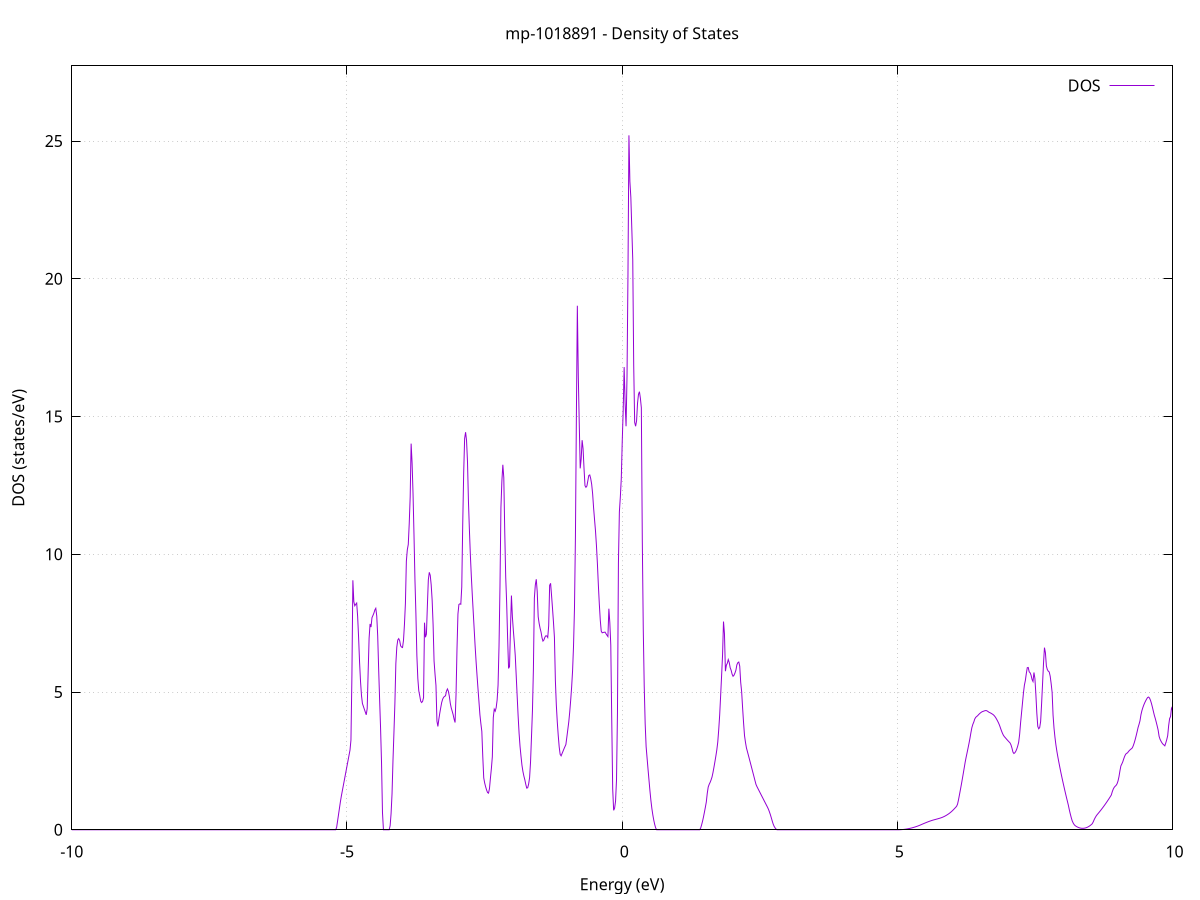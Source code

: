set title 'mp-1018891 - Density of States'
set xlabel 'Energy (eV)'
set ylabel 'DOS (states/eV)'
set grid
set xrange [-10:10]
set yrange [0:27.728]
set xzeroaxis lt -1
set terminal png size 800,600
set output 'mp-1018891_dos_gnuplot.png'
plot '-' using 1:2 with lines title 'DOS'
-16.348400 0.000000
-16.331000 0.000000
-16.313700 0.000000
-16.296300 0.000000
-16.279000 0.000000
-16.261600 0.000000
-16.244300 0.000000
-16.226900 0.000000
-16.209600 0.000000
-16.192200 0.000000
-16.174800 0.000000
-16.157500 0.000000
-16.140100 0.000000
-16.122800 0.000000
-16.105400 0.000000
-16.088100 0.000000
-16.070700 0.000000
-16.053300 0.000000
-16.036000 0.000000
-16.018600 0.000000
-16.001300 0.000000
-15.983900 0.000000
-15.966600 0.000000
-15.949200 0.000000
-15.931800 0.000000
-15.914500 0.000000
-15.897100 0.000000
-15.879800 0.000000
-15.862400 0.000000
-15.845100 0.000000
-15.827700 0.000000
-15.810300 0.000000
-15.793000 0.000000
-15.775600 0.000000
-15.758300 0.000000
-15.740900 0.000000
-15.723600 0.000000
-15.706200 0.000000
-15.688800 0.000000
-15.671500 0.000000
-15.654100 0.000000
-15.636800 0.000000
-15.619400 0.000000
-15.602100 0.000000
-15.584700 0.000000
-15.567300 0.000000
-15.550000 0.000000
-15.532600 0.000000
-15.515300 0.000000
-15.497900 0.000000
-15.480600 0.000000
-15.463200 0.000000
-15.445800 0.000000
-15.428500 0.000000
-15.411100 0.000000
-15.393800 0.000000
-15.376400 0.000000
-15.359100 0.000000
-15.341700 0.000000
-15.324300 0.000000
-15.307000 0.000000
-15.289600 0.000000
-15.272300 0.000000
-15.254900 0.000000
-15.237600 0.000000
-15.220200 0.000000
-15.202900 0.000000
-15.185500 0.000000
-15.168100 0.000000
-15.150800 0.000000
-15.133400 0.000000
-15.116100 0.000000
-15.098700 0.000000
-15.081400 0.000000
-15.064000 0.000000
-15.046600 0.000000
-15.029300 0.000000
-15.011900 0.000000
-14.994600 0.000000
-14.977200 0.000000
-14.959900 0.000000
-14.942500 0.000000
-14.925100 0.000000
-14.907800 0.000000
-14.890400 0.000000
-14.873100 0.000000
-14.855700 0.000000
-14.838400 0.000000
-14.821000 0.000000
-14.803600 0.000000
-14.786300 0.000000
-14.768900 0.001000
-14.751600 0.147800
-14.734200 0.540400
-14.716900 1.102000
-14.699500 1.737000
-14.682100 2.341400
-14.664800 3.098200
-14.647400 3.717300
-14.630100 4.145800
-14.612700 4.339400
-14.595400 4.554100
-14.578000 4.679700
-14.560600 4.737500
-14.543300 4.874500
-14.525900 5.108800
-14.508600 5.323000
-14.491200 5.435900
-14.473900 5.644200
-14.456500 5.935600
-14.439100 6.350000
-14.421800 6.824400
-14.404400 6.963100
-14.387100 6.864900
-14.369700 6.709800
-14.352400 6.791800
-14.335000 8.372700
-14.317600 13.520100
-14.300300 12.713700
-14.282900 10.093100
-14.265600 9.035400
-14.248200 7.995500
-14.230900 7.209300
-14.213500 6.912800
-14.196100 6.718100
-14.178800 6.528200
-14.161400 6.240100
-14.144100 7.078900
-14.126700 7.074300
-14.109400 4.706600
-14.092000 4.753400
-14.074700 4.749200
-14.057300 8.002700
-14.039900 12.565200
-14.022600 21.484500
-14.005200 42.501200
-13.987900 45.299100
-13.970500 46.026400
-13.953200 51.524600
-13.935800 0.000000
-13.918400 0.000000
-13.901100 0.000000
-13.883700 0.000000
-13.866400 0.000000
-13.849000 0.000000
-13.831700 0.000000
-13.814300 0.000000
-13.796900 0.000000
-13.779600 0.000000
-13.762200 0.000000
-13.744900 0.000000
-13.727500 0.000000
-13.710200 0.000000
-13.692800 0.000000
-13.675400 0.000000
-13.658100 0.000000
-13.640700 0.000000
-13.623400 0.000000
-13.606000 0.000000
-13.588700 0.000000
-13.571300 0.000000
-13.553900 0.000000
-13.536600 0.000000
-13.519200 0.000000
-13.501900 0.000000
-13.484500 0.000000
-13.467200 0.000000
-13.449800 0.000000
-13.432400 0.000000
-13.415100 0.000000
-13.397700 0.000000
-13.380400 0.000000
-13.363000 0.000000
-13.345700 0.000000
-13.328300 0.000000
-13.310900 0.000000
-13.293600 0.000000
-13.276200 0.000000
-13.258900 0.000000
-13.241500 0.000000
-13.224200 0.000000
-13.206800 0.000000
-13.189400 0.000000
-13.172100 0.000000
-13.154700 0.000000
-13.137400 0.000000
-13.120000 0.000000
-13.102700 0.000000
-13.085300 0.000000
-13.068000 0.000000
-13.050600 0.000000
-13.033200 0.000000
-13.015900 0.000000
-12.998500 0.000000
-12.981200 0.000000
-12.963800 0.000000
-12.946500 0.000000
-12.929100 0.000000
-12.911700 0.000000
-12.894400 0.000000
-12.877000 0.000000
-12.859700 0.000000
-12.842300 0.000000
-12.825000 0.000000
-12.807600 0.000000
-12.790200 0.000000
-12.772900 0.000000
-12.755500 0.000000
-12.738200 0.000000
-12.720800 0.000000
-12.703500 0.000000
-12.686100 0.000000
-12.668700 0.000000
-12.651400 0.000000
-12.634000 0.000000
-12.616700 0.000000
-12.599300 0.000000
-12.582000 0.000000
-12.564600 0.000000
-12.547200 0.000000
-12.529900 0.000000
-12.512500 0.000000
-12.495200 0.000000
-12.477800 0.000000
-12.460500 0.000000
-12.443100 0.000000
-12.425700 0.000000
-12.408400 0.000000
-12.391000 0.000000
-12.373700 0.000000
-12.356300 0.000000
-12.339000 0.000000
-12.321600 0.000000
-12.304200 0.000000
-12.286900 0.000000
-12.269500 0.000000
-12.252200 0.000000
-12.234800 0.000000
-12.217500 0.000000
-12.200100 0.000000
-12.182700 0.000000
-12.165400 0.000000
-12.148000 0.000000
-12.130700 0.000000
-12.113300 0.000000
-12.096000 0.000000
-12.078600 0.000000
-12.061200 0.000000
-12.043900 0.000000
-12.026500 0.000000
-12.009200 0.000000
-11.991800 0.000000
-11.974500 0.000000
-11.957100 0.000000
-11.939800 0.000000
-11.922400 0.000000
-11.905000 0.000000
-11.887700 0.000000
-11.870300 0.000000
-11.853000 0.000000
-11.835600 0.000000
-11.818300 0.000000
-11.800900 0.000000
-11.783500 0.000000
-11.766200 0.000000
-11.748800 0.000000
-11.731500 0.000000
-11.714100 0.000000
-11.696800 0.000000
-11.679400 0.000000
-11.662000 0.000000
-11.644700 0.000000
-11.627300 0.000000
-11.610000 0.000000
-11.592600 0.000000
-11.575300 0.000000
-11.557900 0.000000
-11.540500 0.000000
-11.523200 0.000000
-11.505800 0.000000
-11.488500 0.000000
-11.471100 0.000000
-11.453800 0.000000
-11.436400 0.000000
-11.419000 0.000000
-11.401700 0.000000
-11.384300 0.000000
-11.367000 0.000000
-11.349600 0.000000
-11.332300 0.000000
-11.314900 0.000000
-11.297500 0.000000
-11.280200 0.000000
-11.262800 0.000000
-11.245500 0.000000
-11.228100 0.000000
-11.210800 0.000000
-11.193400 0.000000
-11.176000 0.000000
-11.158700 0.000000
-11.141300 0.000000
-11.124000 0.000000
-11.106600 0.000000
-11.089300 0.000000
-11.071900 0.000000
-11.054500 0.000000
-11.037200 0.000000
-11.019800 0.000000
-11.002500 0.000000
-10.985100 0.000000
-10.967800 0.000000
-10.950400 0.000000
-10.933000 0.000000
-10.915700 0.000000
-10.898300 0.000000
-10.881000 0.000000
-10.863600 0.000000
-10.846300 0.000000
-10.828900 0.000000
-10.811600 0.000000
-10.794200 0.000000
-10.776800 0.000000
-10.759500 0.000000
-10.742100 0.000000
-10.724800 0.000000
-10.707400 0.000000
-10.690100 0.000000
-10.672700 0.000000
-10.655300 0.000000
-10.638000 0.000000
-10.620600 0.000000
-10.603300 0.000000
-10.585900 0.000000
-10.568600 0.000000
-10.551200 0.000000
-10.533800 0.000000
-10.516500 0.000000
-10.499100 0.000000
-10.481800 0.000000
-10.464400 0.000000
-10.447100 0.000000
-10.429700 0.000000
-10.412300 0.000000
-10.395000 0.000000
-10.377600 0.000000
-10.360300 0.000000
-10.342900 0.000000
-10.325600 0.000000
-10.308200 0.000000
-10.290800 0.000000
-10.273500 0.000000
-10.256100 0.000000
-10.238800 0.000000
-10.221400 0.000000
-10.204100 0.000000
-10.186700 0.000000
-10.169300 0.000000
-10.152000 0.000000
-10.134600 0.000000
-10.117300 0.000000
-10.099900 0.000000
-10.082600 0.000000
-10.065200 0.000000
-10.047800 0.000000
-10.030500 0.000000
-10.013100 0.000000
-9.995800 0.000000
-9.978400 0.000000
-9.961100 0.000000
-9.943700 0.000000
-9.926300 0.000000
-9.909000 0.000000
-9.891600 0.000000
-9.874300 0.000000
-9.856900 0.000000
-9.839600 0.000000
-9.822200 0.000000
-9.804900 0.000000
-9.787500 0.000000
-9.770100 0.000000
-9.752800 0.000000
-9.735400 0.000000
-9.718100 0.000000
-9.700700 0.000000
-9.683400 0.000000
-9.666000 0.000000
-9.648600 0.000000
-9.631300 0.000000
-9.613900 0.000000
-9.596600 0.000000
-9.579200 0.000000
-9.561900 0.000000
-9.544500 0.000000
-9.527100 0.000000
-9.509800 0.000000
-9.492400 0.000000
-9.475100 0.000000
-9.457700 0.000000
-9.440400 0.000000
-9.423000 0.000000
-9.405600 0.000000
-9.388300 0.000000
-9.370900 0.000000
-9.353600 0.000000
-9.336200 0.000000
-9.318900 0.000000
-9.301500 0.000000
-9.284100 0.000000
-9.266800 0.000000
-9.249400 0.000000
-9.232100 0.000000
-9.214700 0.000000
-9.197400 0.000000
-9.180000 0.000000
-9.162600 0.000000
-9.145300 0.000000
-9.127900 0.000000
-9.110600 0.000000
-9.093200 0.000000
-9.075900 0.000000
-9.058500 0.000000
-9.041100 0.000000
-9.023800 0.000000
-9.006400 0.000000
-8.989100 0.000000
-8.971700 0.000000
-8.954400 0.000000
-8.937000 0.000000
-8.919600 0.000000
-8.902300 0.000000
-8.884900 0.000000
-8.867600 0.000000
-8.850200 0.000000
-8.832900 0.000000
-8.815500 0.000000
-8.798100 0.000000
-8.780800 0.000000
-8.763400 0.000000
-8.746100 0.000000
-8.728700 0.000000
-8.711400 0.000000
-8.694000 0.000000
-8.676700 0.000000
-8.659300 0.000000
-8.641900 0.000000
-8.624600 0.000000
-8.607200 0.000000
-8.589900 0.000000
-8.572500 0.000000
-8.555200 0.000000
-8.537800 0.000000
-8.520400 0.000000
-8.503100 0.000000
-8.485700 0.000000
-8.468400 0.000000
-8.451000 0.000000
-8.433700 0.000000
-8.416300 0.000000
-8.398900 0.000000
-8.381600 0.000000
-8.364200 0.000000
-8.346900 0.000000
-8.329500 0.000000
-8.312200 0.000000
-8.294800 0.000000
-8.277400 0.000000
-8.260100 0.000000
-8.242700 0.000000
-8.225400 0.000000
-8.208000 0.000000
-8.190700 0.000000
-8.173300 0.000000
-8.155900 0.000000
-8.138600 0.000000
-8.121200 0.000000
-8.103900 0.000000
-8.086500 0.000000
-8.069200 0.000000
-8.051800 0.000000
-8.034400 0.000000
-8.017100 0.000000
-7.999700 0.000000
-7.982400 0.000000
-7.965000 0.000000
-7.947700 0.000000
-7.930300 0.000000
-7.912900 0.000000
-7.895600 0.000000
-7.878200 0.000000
-7.860900 0.000000
-7.843500 0.000000
-7.826200 0.000000
-7.808800 0.000000
-7.791400 0.000000
-7.774100 0.000000
-7.756700 0.000000
-7.739400 0.000000
-7.722000 0.000000
-7.704700 0.000000
-7.687300 0.000000
-7.669900 0.000000
-7.652600 0.000000
-7.635200 0.000000
-7.617900 0.000000
-7.600500 0.000000
-7.583200 0.000000
-7.565800 0.000000
-7.548500 0.000000
-7.531100 0.000000
-7.513700 0.000000
-7.496400 0.000000
-7.479000 0.000000
-7.461700 0.000000
-7.444300 0.000000
-7.427000 0.000000
-7.409600 0.000000
-7.392200 0.000000
-7.374900 0.000000
-7.357500 0.000000
-7.340200 0.000000
-7.322800 0.000000
-7.305500 0.000000
-7.288100 0.000000
-7.270700 0.000000
-7.253400 0.000000
-7.236000 0.000000
-7.218700 0.000000
-7.201300 0.000000
-7.184000 0.000000
-7.166600 0.000000
-7.149200 0.000000
-7.131900 0.000000
-7.114500 0.000000
-7.097200 0.000000
-7.079800 0.000000
-7.062500 0.000000
-7.045100 0.000000
-7.027700 0.000000
-7.010400 0.000000
-6.993000 0.000000
-6.975700 0.000000
-6.958300 0.000000
-6.941000 0.000000
-6.923600 0.000000
-6.906200 0.000000
-6.888900 0.000000
-6.871500 0.000000
-6.854200 0.000000
-6.836800 0.000000
-6.819500 0.000000
-6.802100 0.000000
-6.784700 0.000000
-6.767400 0.000000
-6.750000 0.000000
-6.732700 0.000000
-6.715300 0.000000
-6.698000 0.000000
-6.680600 0.000000
-6.663200 0.000000
-6.645900 0.000000
-6.628500 0.000000
-6.611200 0.000000
-6.593800 0.000000
-6.576500 0.000000
-6.559100 0.000000
-6.541800 0.000000
-6.524400 0.000000
-6.507000 0.000000
-6.489700 0.000000
-6.472300 0.000000
-6.455000 0.000000
-6.437600 0.000000
-6.420300 0.000000
-6.402900 0.000000
-6.385500 0.000000
-6.368200 0.000000
-6.350800 0.000000
-6.333500 0.000000
-6.316100 0.000000
-6.298800 0.000000
-6.281400 0.000000
-6.264000 0.000000
-6.246700 0.000000
-6.229300 0.000000
-6.212000 0.000000
-6.194600 0.000000
-6.177300 0.000000
-6.159900 0.000000
-6.142500 0.000000
-6.125200 0.000000
-6.107800 0.000000
-6.090500 0.000000
-6.073100 0.000000
-6.055800 0.000000
-6.038400 0.000000
-6.021000 0.000000
-6.003700 0.000000
-5.986300 0.000000
-5.969000 0.000000
-5.951600 0.000000
-5.934300 0.000000
-5.916900 0.000000
-5.899500 0.000000
-5.882200 0.000000
-5.864800 0.000000
-5.847500 0.000000
-5.830100 0.000000
-5.812800 0.000000
-5.795400 0.000000
-5.778000 0.000000
-5.760700 0.000000
-5.743300 0.000000
-5.726000 0.000000
-5.708600 0.000000
-5.691300 0.000000
-5.673900 0.000000
-5.656500 0.000000
-5.639200 0.000000
-5.621800 0.000000
-5.604500 0.000000
-5.587100 0.000000
-5.569800 0.000000
-5.552400 0.000000
-5.535000 0.000000
-5.517700 0.000000
-5.500300 0.000000
-5.483000 0.000000
-5.465600 0.000000
-5.448300 0.000000
-5.430900 0.000000
-5.413600 0.000000
-5.396200 0.000000
-5.378800 0.000000
-5.361500 0.000000
-5.344100 0.000000
-5.326800 0.000000
-5.309400 0.000000
-5.292100 0.000000
-5.274700 0.000000
-5.257300 0.000000
-5.240000 0.000000
-5.222600 0.000000
-5.205300 0.000000
-5.187900 0.083700
-5.170600 0.319500
-5.153200 0.555400
-5.135800 0.791500
-5.118500 1.027900
-5.101100 1.234300
-5.083800 1.418800
-5.066400 1.603300
-5.049100 1.787600
-5.031700 1.971900
-5.014300 2.156000
-4.997000 2.340200
-4.979600 2.524200
-4.962300 2.708100
-4.944900 2.892000
-4.927600 3.256500
-4.910200 5.594300
-4.892800 9.056900
-4.875500 8.282700
-4.858100 8.131100
-4.840800 8.183600
-4.823400 8.229700
-4.806100 7.738000
-4.788700 6.985200
-4.771300 6.088900
-4.754000 5.395400
-4.736600 4.880700
-4.719300 4.583700
-4.701900 4.480200
-4.684600 4.377200
-4.667200 4.274800
-4.649800 4.172900
-4.632500 4.401600
-4.615100 5.726600
-4.597800 6.956100
-4.580400 7.471200
-4.563100 7.358000
-4.545700 7.698400
-4.528300 7.777400
-4.511000 7.862800
-4.493600 7.978400
-4.476300 8.038700
-4.458900 7.759100
-4.441600 7.035300
-4.424200 5.829500
-4.406900 4.736200
-4.389500 3.691000
-4.372100 2.435600
-4.354800 0.624600
-4.337400 0.000000
-4.320100 0.000000
-4.302700 0.000000
-4.285400 0.000000
-4.268000 0.000000
-4.250600 0.000000
-4.233300 0.000000
-4.215900 0.145900
-4.198600 0.584900
-4.181200 1.306400
-4.163900 2.515200
-4.146500 3.532700
-4.129100 4.594700
-4.111800 6.035000
-4.094400 6.632900
-4.077100 6.886900
-4.059700 6.937700
-4.042400 6.863600
-4.025000 6.676500
-4.007600 6.630500
-3.990300 6.615500
-3.972900 6.877700
-3.955600 7.452500
-3.938200 8.209300
-3.920900 9.748500
-3.903500 10.162000
-3.886100 10.356600
-3.868800 11.104400
-3.851400 12.083800
-3.834100 14.017000
-3.816700 13.308300
-3.799400 12.190700
-3.782000 10.690900
-3.764600 9.067000
-3.747300 7.830900
-3.729900 6.325200
-3.712600 5.492200
-3.695200 5.045800
-3.677900 4.866500
-3.660500 4.668300
-3.643100 4.618700
-3.625800 4.660100
-3.608400 4.797200
-3.591100 7.516800
-3.573700 6.988800
-3.556400 7.100000
-3.539000 8.131100
-3.521600 9.073700
-3.504300 9.345200
-3.486900 9.236500
-3.469600 8.888300
-3.452200 8.332900
-3.434900 7.441800
-3.417500 6.125600
-3.400100 5.654500
-3.382800 5.237000
-3.365400 3.945900
-3.348100 3.751200
-3.330700 4.012500
-3.313400 4.234400
-3.296000 4.435200
-3.278700 4.620500
-3.261300 4.741100
-3.243900 4.808700
-3.226600 4.841800
-3.209200 4.863500
-3.191900 5.032300
-3.174500 5.111600
-3.157200 5.026900
-3.139800 4.844100
-3.122400 4.587900
-3.105100 4.418900
-3.087700 4.302200
-3.070400 4.175200
-3.053000 4.011800
-3.035700 3.894000
-3.018300 4.909900
-3.000900 6.553800
-2.983600 7.832400
-2.966200 8.177800
-2.948900 8.201500
-2.931500 8.186500
-2.914200 8.814700
-2.896800 11.070900
-2.879400 12.945200
-2.862100 14.203100
-2.844700 14.431100
-2.827400 14.133900
-2.810000 13.357400
-2.792700 11.922500
-2.775300 10.885000
-2.757900 9.972800
-2.740600 9.212100
-2.723200 8.535400
-2.705900 7.904900
-2.688500 7.277800
-2.671200 6.663200
-2.653800 6.101200
-2.636400 5.591400
-2.619100 5.114700
-2.601700 4.648000
-2.584400 4.176800
-2.567000 3.855900
-2.549700 3.571200
-2.532300 2.659900
-2.514900 1.882600
-2.497600 1.696800
-2.480200 1.558500
-2.462900 1.443000
-2.445500 1.350200
-2.428200 1.329100
-2.410800 1.492600
-2.393400 1.874900
-2.376100 2.220900
-2.358700 2.648500
-2.341400 4.069600
-2.324000 4.377800
-2.306700 4.305900
-2.289300 4.428200
-2.271900 4.706600
-2.254600 5.249100
-2.237200 6.671000
-2.219900 8.813800
-2.202500 11.695200
-2.185200 12.656100
-2.167800 13.249700
-2.150500 12.786400
-2.133100 10.816200
-2.115700 9.180800
-2.098400 8.233200
-2.081000 6.959400
-2.063700 5.857600
-2.046300 5.922800
-2.029000 7.304300
-2.011600 8.501000
-1.994200 7.725000
-1.976900 7.235700
-1.959500 6.803400
-1.942200 6.324400
-1.924800 5.594000
-1.907500 4.850800
-1.890100 4.134400
-1.872700 3.504800
-1.855400 3.029600
-1.838000 2.671900
-1.820700 2.346400
-1.803300 2.121000
-1.786000 1.953200
-1.768600 1.817100
-1.751200 1.652100
-1.733900 1.513000
-1.716500 1.524000
-1.699200 1.657500
-1.681800 1.890200
-1.664500 2.459500
-1.647100 3.382100
-1.629700 4.326400
-1.612400 5.834300
-1.595000 8.407300
-1.577700 8.886500
-1.560300 9.093700
-1.543000 8.637900
-1.525600 7.734100
-1.508200 7.490100
-1.490900 7.314300
-1.473500 7.176100
-1.456200 6.971300
-1.438800 6.849400
-1.421500 6.891000
-1.404100 6.988100
-1.386700 7.041100
-1.369400 7.036400
-1.352000 6.980500
-1.334700 7.404400
-1.317300 8.872100
-1.300000 8.946300
-1.282600 8.503100
-1.265200 8.032500
-1.247900 7.538900
-1.230500 6.986500
-1.213200 5.417700
-1.195800 4.527000
-1.178500 3.910300
-1.161100 3.421100
-1.143800 3.004400
-1.126400 2.737200
-1.109000 2.683900
-1.091700 2.767200
-1.074300 2.851900
-1.057000 2.936500
-1.039600 3.017000
-1.022300 3.094700
-1.004900 3.361700
-0.987500 3.635100
-0.970200 3.908100
-0.952800 4.266300
-0.935500 4.692300
-0.918100 5.169900
-0.900800 5.766400
-0.883400 6.668200
-0.866000 8.050300
-0.848700 10.647600
-0.831300 15.043100
-0.814000 19.020500
-0.796600 16.450900
-0.779300 14.745000
-0.761900 13.117800
-0.744500 13.460100
-0.727200 14.142300
-0.709800 13.829500
-0.692500 13.107000
-0.675100 12.491300
-0.657800 12.431000
-0.640400 12.478700
-0.623000 12.672200
-0.605700 12.860800
-0.588300 12.880000
-0.571000 12.746100
-0.553600 12.540300
-0.536300 12.196700
-0.518900 11.687200
-0.501500 11.259600
-0.484200 10.848600
-0.466800 10.313400
-0.449500 9.656700
-0.432100 8.884000
-0.414800 8.195800
-0.397400 7.609800
-0.380000 7.211500
-0.362700 7.149300
-0.345300 7.162800
-0.328000 7.168100
-0.310600 7.175400
-0.293300 7.116600
-0.275900 7.061800
-0.258500 7.012900
-0.241200 8.024000
-0.223800 7.514300
-0.206500 6.707200
-0.189100 3.997100
-0.171800 1.489600
-0.154400 0.705900
-0.137000 0.783500
-0.119700 1.041200
-0.102300 1.815800
-0.085000 4.260400
-0.067600 9.684100
-0.050300 11.541100
-0.032900 12.076900
-0.015600 12.749300
0.001800 14.094600
0.019200 15.240700
0.036500 16.794400
0.053900 15.490900
0.071200 14.646100
0.088600 16.466400
0.105900 20.164200
0.123300 25.207200
0.140700 23.530800
0.158000 22.957600
0.175400 21.827300
0.192700 20.698200
0.210100 16.861500
0.227400 14.788000
0.244800 14.647200
0.262200 14.845000
0.279500 15.479600
0.296900 15.807400
0.314200 15.901800
0.331600 15.663000
0.348900 15.315600
0.366300 10.508900
0.383700 7.293400
0.401000 5.227000
0.418400 3.848200
0.435700 3.017900
0.453100 2.603700
0.470400 2.195600
0.487800 1.802600
0.505200 1.412800
0.522500 1.064900
0.539900 0.774600
0.557200 0.541700
0.574600 0.348000
0.591900 0.189800
0.609300 0.067200
0.626700 0.000000
0.644000 0.000000
0.661400 0.000000
0.678700 0.000000
0.696100 0.000000
0.713400 0.000000
0.730800 0.000000
0.748200 0.000000
0.765500 0.000000
0.782900 0.000000
0.800200 0.000000
0.817600 0.000000
0.834900 0.000000
0.852300 0.000000
0.869700 0.000000
0.887000 0.000000
0.904400 0.000000
0.921700 0.000000
0.939100 0.000000
0.956400 0.000000
0.973800 0.000000
0.991100 0.000000
1.008500 0.000000
1.025900 0.000000
1.043200 0.000000
1.060600 0.000000
1.077900 0.000000
1.095300 0.000000
1.112600 0.000000
1.130000 0.000000
1.147400 0.000000
1.164700 0.000000
1.182100 0.000000
1.199400 0.000000
1.216800 0.000000
1.234100 0.000000
1.251500 0.000000
1.268900 0.000000
1.286200 0.000000
1.303600 0.000000
1.320900 0.000000
1.338300 0.000000
1.355600 0.000000
1.373000 0.000000
1.390400 0.000000
1.407700 0.000000
1.425100 0.053000
1.442400 0.166800
1.459800 0.301200
1.477100 0.456300
1.494500 0.631900
1.511900 0.815700
1.529200 1.006800
1.546600 1.322800
1.563900 1.551000
1.581300 1.648400
1.598600 1.720400
1.616000 1.809800
1.633400 1.916700
1.650700 2.078000
1.668100 2.268100
1.685400 2.466900
1.702800 2.674300
1.720100 2.898800
1.737500 3.184200
1.754900 3.637100
1.772200 4.166100
1.789600 4.868900
1.806900 5.582700
1.824300 6.337900
1.841600 7.557900
1.859000 7.120000
1.876400 5.755700
1.893700 5.972500
1.911100 6.044000
1.928400 6.177200
1.945800 6.073200
1.963100 5.881600
1.980500 5.789200
1.997900 5.648800
2.015200 5.571700
2.032600 5.609800
2.049900 5.690900
2.067300 5.794500
2.084600 5.988400
2.102000 6.065400
2.119300 6.089100
2.136700 5.940600
2.154100 5.350800
2.171400 5.010200
2.188800 4.423500
2.206100 3.887800
2.223500 3.417900
2.240800 3.175500
2.258200 2.972500
2.275600 2.843000
2.292900 2.712500
2.310300 2.580500
2.327600 2.448000
2.345000 2.315100
2.362300 2.181800
2.379700 2.048000
2.397100 1.913800
2.414400 1.779200
2.431800 1.647500
2.449100 1.569000
2.466500 1.500800
2.483800 1.432700
2.501200 1.364600
2.518600 1.296700
2.535900 1.228700
2.553300 1.160900
2.570600 1.093100
2.588000 1.025400
2.605300 0.957800
2.622700 0.890200
2.640100 0.822700
2.657400 0.748700
2.674800 0.657200
2.692100 0.554900
2.709500 0.440700
2.726800 0.319700
2.744200 0.207600
2.761600 0.126000
2.778900 0.068600
2.796300 0.026300
2.813600 0.000000
2.831000 0.000000
2.848300 0.000000
2.865700 0.000000
2.883100 0.000000
2.900400 0.000000
2.917800 0.000000
2.935100 0.000000
2.952500 0.000000
2.969800 0.000000
2.987200 0.000000
3.004600 0.000000
3.021900 0.000000
3.039300 0.000000
3.056600 0.000000
3.074000 0.000000
3.091300 0.000000
3.108700 0.000000
3.126100 0.000000
3.143400 0.000000
3.160800 0.000000
3.178100 0.000000
3.195500 0.000000
3.212800 0.000000
3.230200 0.000000
3.247500 0.000000
3.264900 0.000000
3.282300 0.000000
3.299600 0.000000
3.317000 0.000000
3.334300 0.000000
3.351700 0.000000
3.369000 0.000000
3.386400 0.000000
3.403800 0.000000
3.421100 0.000000
3.438500 0.000000
3.455800 0.000000
3.473200 0.000000
3.490500 0.000000
3.507900 0.000000
3.525300 0.000000
3.542600 0.000000
3.560000 0.000000
3.577300 0.000000
3.594700 0.000000
3.612000 0.000000
3.629400 0.000000
3.646800 0.000000
3.664100 0.000000
3.681500 0.000000
3.698800 0.000000
3.716200 0.000000
3.733500 0.000000
3.750900 0.000000
3.768300 0.000000
3.785600 0.000000
3.803000 0.000000
3.820300 0.000000
3.837700 0.000000
3.855000 0.000000
3.872400 0.000000
3.889800 0.000000
3.907100 0.000000
3.924500 0.000000
3.941800 0.000000
3.959200 0.000000
3.976500 0.000000
3.993900 0.000000
4.011300 0.000000
4.028600 0.000000
4.046000 0.000000
4.063300 0.000000
4.080700 0.000000
4.098000 0.000000
4.115400 0.000000
4.132800 0.000000
4.150100 0.000000
4.167500 0.000000
4.184800 0.000000
4.202200 0.000000
4.219500 0.000000
4.236900 0.000000
4.254200 0.000000
4.271600 0.000000
4.289000 0.000000
4.306300 0.000000
4.323700 0.000000
4.341000 0.000000
4.358400 0.000000
4.375700 0.000000
4.393100 0.000000
4.410500 0.000000
4.427800 0.000000
4.445200 0.000000
4.462500 0.000000
4.479900 0.000000
4.497200 0.000000
4.514600 0.000000
4.532000 0.000000
4.549300 0.000000
4.566700 0.000000
4.584000 0.000000
4.601400 0.000000
4.618700 0.000000
4.636100 0.000000
4.653500 0.000000
4.670800 0.000000
4.688200 0.000000
4.705500 0.000000
4.722900 0.000000
4.740200 0.000000
4.757600 0.000000
4.775000 0.000000
4.792300 0.000000
4.809700 0.000000
4.827000 0.000000
4.844400 0.000000
4.861700 0.000000
4.879100 0.000000
4.896500 0.000000
4.913800 0.000000
4.931200 0.000000
4.948500 0.000000
4.965900 0.000000
4.983200 0.000000
5.000600 0.000000
5.018000 0.000300
5.035300 0.001100
5.052700 0.002600
5.070000 0.004600
5.087400 0.007300
5.104700 0.010500
5.122100 0.014400
5.139500 0.018800
5.156800 0.023800
5.174200 0.029500
5.191500 0.035700
5.208900 0.042600
5.226200 0.050000
5.243600 0.058000
5.261000 0.066600
5.278300 0.075900
5.295700 0.085700
5.313000 0.096100
5.330400 0.107100
5.347700 0.118700
5.365100 0.130900
5.382400 0.143800
5.399800 0.157500
5.417200 0.172100
5.434500 0.187200
5.451900 0.202200
5.469200 0.216900
5.486600 0.231500
5.503900 0.245800
5.521300 0.259900
5.538700 0.273900
5.556000 0.287600
5.573400 0.300800
5.590700 0.313300
5.608100 0.325300
5.625400 0.336700
5.642800 0.347500
5.660200 0.357600
5.677500 0.367200
5.694900 0.376600
5.712200 0.385800
5.729600 0.395300
5.746900 0.405200
5.764300 0.415300
5.781700 0.425900
5.799000 0.437600
5.816400 0.450800
5.833700 0.465600
5.851100 0.481800
5.868400 0.499700
5.885800 0.519000
5.903200 0.539900
5.920500 0.562300
5.937900 0.586400
5.955200 0.612500
5.972600 0.640900
5.989900 0.671400
6.007300 0.704200
6.024700 0.739100
6.042000 0.775600
6.059400 0.812900
6.076700 0.851100
6.094100 0.929000
6.111400 1.085400
6.128800 1.268200
6.146200 1.453900
6.163500 1.641600
6.180900 1.840200
6.198200 2.041700
6.215600 2.247200
6.232900 2.453800
6.250300 2.632700
6.267700 2.797200
6.285000 2.964700
6.302400 3.135600
6.319700 3.320400
6.337100 3.523300
6.354400 3.706100
6.371800 3.824400
6.389200 3.908500
6.406500 4.018200
6.423900 4.079200
6.441200 4.111100
6.458600 4.139000
6.475900 4.178200
6.493300 4.212800
6.510600 4.243200
6.528000 4.269300
6.545400 4.289400
6.562700 4.300600
6.580100 4.314400
6.597400 4.325100
6.614800 4.327200
6.632100 4.313000
6.649500 4.289000
6.666900 4.264700
6.684200 4.248900
6.701600 4.230300
6.718900 4.209200
6.736300 4.187600
6.753600 4.157600
6.771000 4.117500
6.788400 4.067400
6.805700 4.008400
6.823100 3.942400
6.840400 3.871500
6.857800 3.788500
6.875100 3.688800
6.892500 3.590800
6.909900 3.503900
6.927200 3.431400
6.944600 3.381400
6.961900 3.343000
6.979300 3.302300
6.996600 3.262600
7.014000 3.224300
7.031400 3.187600
7.048700 3.151000
7.066100 3.077800
7.083400 2.962500
7.100800 2.821400
7.118100 2.768700
7.135500 2.794900
7.152900 2.848800
7.170200 2.930200
7.187600 3.039100
7.204900 3.175600
7.222300 3.462400
7.239600 3.878300
7.257000 4.241800
7.274400 4.602600
7.291700 4.968900
7.309100 5.249200
7.326400 5.419800
7.343800 5.670600
7.361100 5.883400
7.378500 5.891700
7.395900 5.734100
7.413200 5.697700
7.430600 5.608500
7.447900 5.455800
7.465300 5.381800
7.482600 5.709000
7.500000 5.492900
7.517300 4.921800
7.534700 4.236400
7.552100 3.752400
7.569400 3.665800
7.586800 3.709700
7.604100 3.931300
7.621500 4.574100
7.638800 5.296200
7.656200 6.038800
7.673600 6.610700
7.690900 6.427700
7.708300 5.944500
7.725600 5.815200
7.743000 5.756900
7.760300 5.727900
7.777700 5.574400
7.795100 5.306500
7.812400 4.994500
7.829800 4.159700
7.847100 3.689200
7.864500 3.352400
7.881800 3.076900
7.899200 2.849700
7.916600 2.648200
7.933900 2.463400
7.951300 2.283600
7.968600 2.110700
7.986000 1.944600
8.003300 1.784700
8.020700 1.628100
8.038100 1.474600
8.055400 1.324300
8.072800 1.177300
8.090100 1.035800
8.107500 0.893400
8.124800 0.728200
8.142200 0.578800
8.159600 0.445400
8.176900 0.327900
8.194300 0.250300
8.211600 0.193000
8.229000 0.153500
8.246300 0.129000
8.263700 0.108700
8.281100 0.091400
8.298400 0.077400
8.315800 0.066500
8.333100 0.058800
8.350500 0.054200
8.367800 0.052800
8.385200 0.054500
8.402600 0.059400
8.419900 0.067400
8.437300 0.078700
8.454600 0.093400
8.472000 0.111600
8.489300 0.133200
8.506700 0.158100
8.524100 0.186500
8.541400 0.218100
8.558800 0.283400
8.576100 0.363400
8.593500 0.433200
8.610800 0.492800
8.628200 0.542200
8.645500 0.583500
8.662900 0.625100
8.680300 0.667800
8.697600 0.711500
8.715000 0.756300
8.732300 0.802100
8.749700 0.848900
8.767000 0.896800
8.784400 0.945800
8.801800 0.995800
8.819100 1.046800
8.836500 1.098900
8.853800 1.152100
8.871200 1.206300
8.888500 1.263800
8.905900 1.383100
8.923300 1.475100
8.940600 1.539700
8.958000 1.580100
8.975300 1.612100
8.992700 1.669300
9.010000 1.770600
9.027400 1.926000
9.044800 2.137300
9.062100 2.317800
9.079500 2.390100
9.096800 2.468400
9.114200 2.576900
9.131500 2.670300
9.148900 2.741500
9.166300 2.774800
9.183600 2.792500
9.201000 2.844600
9.218300 2.879700
9.235700 2.915600
9.253000 2.940400
9.270400 2.974700
9.287800 3.055400
9.305100 3.158500
9.322500 3.279100
9.339800 3.414300
9.357200 3.559900
9.374500 3.712200
9.391900 3.826900
9.409300 3.956200
9.426600 4.174400
9.444000 4.323100
9.461300 4.435100
9.478700 4.530700
9.496000 4.612100
9.513400 4.683800
9.530800 4.748200
9.548100 4.801200
9.565500 4.817200
9.582800 4.781100
9.600200 4.699000
9.617500 4.586100
9.634900 4.450200
9.652200 4.302700
9.669600 4.158100
9.687000 4.040000
9.704300 3.909500
9.721700 3.768800
9.739000 3.620600
9.756400 3.392500
9.773700 3.286300
9.791100 3.215900
9.808500 3.155800
9.825800 3.109500
9.843200 3.079800
9.860500 3.046700
9.877900 3.151100
9.895200 3.268800
9.912600 3.415600
9.930000 3.777800
9.947300 4.034100
9.964700 4.110700
9.982000 4.417000
9.999400 4.340900
10.016700 4.212500
10.034100 4.089000
10.051500 3.972900
10.068800 3.977200
10.086200 4.049100
10.103500 4.206400
10.120900 4.464200
10.138200 4.727100
10.155600 4.677300
10.173000 4.660700
10.190300 4.665500
10.207700 4.760500
10.225000 4.914900
10.242400 5.083800
10.259700 5.258200
10.277100 5.429400
10.294500 5.594400
10.311800 5.862600
10.329200 6.280000
10.346500 6.031900
10.363900 5.870500
10.381200 5.775400
10.398600 5.717400
10.416000 5.649300
10.433300 5.545200
10.450700 5.288600
10.468000 4.798000
10.485400 4.638300
10.502700 4.629400
10.520100 5.131700
10.537500 5.065400
10.554800 4.962900
10.572200 4.800300
10.589500 4.691300
10.606900 4.664300
10.624200 4.587800
10.641600 4.365900
10.659000 3.996200
10.676300 3.582600
10.693700 3.283100
10.711000 3.097500
10.728400 3.071100
10.745700 3.289900
10.763100 3.905500
10.780400 4.051700
10.797800 4.215000
10.815200 4.440800
10.832500 4.753900
10.849900 5.026400
10.867200 5.172600
10.884600 5.280200
10.901900 5.383300
10.919300 5.498800
10.936700 5.637900
10.954000 5.785000
10.971400 5.916700
10.988700 5.314200
11.006100 4.963500
11.023400 4.839900
11.040800 4.975200
11.058200 5.227100
11.075500 5.640600
11.092900 6.012000
11.110200 6.346600
11.127600 6.681600
11.144900 6.989200
11.162300 7.262300
11.179700 7.515000
11.197000 7.836400
11.214400 8.179900
11.231700 8.510900
11.249100 7.744600
11.266400 6.963100
11.283800 6.505800
11.301200 6.120100
11.318500 5.848900
11.335900 6.079800
11.353200 6.443800
11.370600 6.715800
11.387900 6.786300
11.405300 6.788300
11.422700 6.785800
11.440000 6.821200
11.457400 6.840000
11.474700 6.849300
11.492100 6.849100
11.509400 6.834800
11.526800 6.815500
11.544200 6.821500
11.561500 7.113200
11.578900 7.763200
11.596200 10.268600
11.613600 7.831400
11.630900 7.122900
11.648300 6.907400
11.665700 6.889700
11.683000 6.787700
11.700400 6.678300
11.717700 6.491400
11.735100 6.344300
11.752400 6.347600
11.769800 6.383400
11.787200 6.459900
11.804500 6.566800
11.821900 6.772500
11.839200 7.334600
11.856600 7.512200
11.873900 7.337900
11.891300 7.243600
11.908600 7.198400
11.926000 7.178300
11.943400 7.179500
11.960700 7.204700
11.978100 7.239900
11.995400 7.259600
12.012800 7.238500
12.030100 7.190800
12.047500 7.035100
12.064900 6.995900
12.082200 5.883100
12.099600 4.173200
12.116900 3.148200
12.134300 2.939500
12.151600 2.845800
12.169000 2.815300
12.186400 2.847000
12.203700 2.903500
12.221100 2.966900
12.238400 3.037300
12.255800 3.131600
12.273100 3.243000
12.290500 3.360000
12.307900 3.464500
12.325200 3.551000
12.342600 3.604000
12.359900 3.867600
12.377300 4.197800
12.394600 3.963400
12.412000 3.718100
12.429400 3.657200
12.446700 3.685900
12.464100 3.734400
12.481400 3.827800
12.498800 4.001300
12.516100 4.066900
12.533500 4.151500
12.550900 4.264100
12.568200 4.413800
12.585600 4.538300
12.602900 4.691600
12.620300 4.911000
12.637600 5.025100
12.655000 5.122600
12.672400 5.250800
12.689700 5.409600
12.707100 5.597900
12.724400 5.814100
12.741800 6.050500
12.759100 6.242600
12.776500 6.684300
12.793900 6.657700
12.811200 6.573300
12.828600 6.412400
12.845900 6.293300
12.863300 6.082000
12.880600 5.960100
12.898000 5.862400
12.915300 5.809600
12.932700 6.006100
12.950100 5.900500
12.967400 5.851600
12.984800 6.034300
13.002100 5.949000
13.019500 6.034000
13.036800 5.986100
13.054200 5.830400
13.071600 5.687400
13.088900 5.631800
13.106300 5.565400
13.123600 5.472100
13.141000 5.366400
13.158300 5.249800
13.175700 5.158000
13.193100 5.065600
13.210400 4.969800
13.227800 4.889400
13.245100 4.896600
13.262500 4.889200
13.279800 4.808400
13.297200 4.747400
13.314600 4.710400
13.331900 4.682200
13.349300 4.662600
13.366600 4.648300
13.384000 4.637200
13.401300 4.616100
13.418700 4.589400
13.436100 4.569000
13.453400 4.564200
13.470800 4.575100
13.488100 4.596400
13.505500 4.623000
13.522800 4.655800
13.540200 4.708600
13.557600 4.785300
13.574900 4.855500
13.592300 4.902400
13.609600 4.885800
13.627000 4.853800
13.644300 4.814100
13.661700 4.802600
13.679100 4.840700
13.696400 4.913200
13.713800 5.031100
13.731100 5.114600
13.748500 5.178400
13.765800 5.289800
13.783200 5.430000
13.800600 5.585400
13.817900 5.746600
13.835300 5.870500
13.852600 5.954800
13.870000 6.006200
13.887300 5.981200
13.904700 5.979800
13.922100 5.981800
13.939400 5.989000
13.956800 6.018000
13.974100 6.047400
13.991500 6.092000
14.008800 6.109400
14.026200 6.126500
14.043500 6.434600
14.060900 6.664900
14.078300 6.462400
14.095600 6.089200
14.113000 6.131700
14.130300 6.258700
14.147700 6.444500
14.165000 6.778500
14.182400 7.229900
14.199800 7.510700
14.217100 7.677900
14.234500 7.767200
14.251800 7.823800
14.269200 7.881000
14.286500 7.811200
14.303900 7.237400
14.321300 6.589400
14.338600 6.191300
14.356000 6.042300
14.373300 5.945300
14.390700 5.838500
14.408000 5.730800
14.425400 5.624600
14.442800 5.523300
14.460100 5.412900
14.477500 5.278700
14.494800 5.075200
14.512200 4.823800
14.529500 4.606400
14.546900 4.699200
14.564300 3.933600
14.581600 3.894600
14.599000 3.877300
14.616300 3.920000
14.633700 3.893600
14.651000 3.874000
14.668400 3.876300
14.685800 3.919200
14.703100 3.992300
14.720500 4.119600
14.737800 4.316100
14.755200 4.559900
14.772500 4.819300
14.789900 5.099500
14.807300 5.368900
14.824600 5.574200
14.842000 5.714800
14.859300 5.772000
14.876700 5.800100
14.894000 5.906700
14.911400 6.065100
14.928800 6.273100
14.946100 6.381800
14.963500 6.347800
14.980800 6.153400
14.998200 6.029600
15.015500 6.046700
15.032900 6.040900
15.050300 6.008900
15.067600 5.973500
15.085000 5.931800
15.102300 5.885600
15.119700 5.845900
15.137000 5.790200
15.154400 5.700000
15.171700 5.538200
15.189100 5.314400
15.206500 4.955900
15.223800 4.687800
15.241200 4.626500
15.258500 4.600500
15.275900 4.508900
15.293200 4.369900
15.310600 4.426100
15.328000 4.388700
15.345300 4.270600
15.362700 4.130300
15.380000 3.943800
15.397400 3.766300
15.414700 3.604100
15.432100 3.389700
15.449500 3.230200
15.466800 3.181800
15.484200 3.172500
15.501500 3.171500
15.518900 3.177500
15.536200 3.187300
15.553600 3.195000
15.571000 3.199800
15.588300 3.201800
15.605700 3.200900
15.623000 3.197500
15.640400 3.191700
15.657700 3.199600
15.675100 3.225500
15.692500 3.234700
15.709800 3.215000
15.727200 3.163500
15.744500 3.111500
15.761900 3.064800
15.779200 3.023700
15.796600 2.982500
15.814000 2.947500
15.831300 2.920900
15.848700 2.902400
15.866000 2.887500
15.883400 2.857000
15.900700 2.808100
15.918100 2.797700
15.935500 2.622100
15.952800 2.315200
15.970200 2.225200
15.987500 2.180200
16.004900 2.140100
16.022200 2.105800
16.039600 2.078100
16.057000 2.057300
16.074300 2.036300
16.091700 2.007800
16.109000 1.978700
16.126400 1.946700
16.143700 1.910600
16.161100 1.870200
16.178400 1.825200
16.195800 1.775500
16.213200 1.721700
16.230500 1.668100
16.247900 1.608500
16.265200 1.542300
16.282600 1.474800
16.299900 1.406000
16.317300 1.335900
16.334700 1.265700
16.352000 1.192700
16.369400 1.103300
16.386700 0.996000
16.404100 0.877200
16.421400 0.770000
16.438800 0.678400
16.456200 0.606000
16.473500 0.538700
16.490900 0.473800
16.508200 0.410900
16.525600 0.350000
16.542900 0.292200
16.560300 0.239300
16.577700 0.191300
16.595000 0.148400
16.612400 0.113000
16.629700 0.085300
16.647100 0.062300
16.664400 0.043700
16.681800 0.029600
16.699200 0.020000
16.716500 0.012900
16.733900 0.007400
16.751200 0.003400
16.768600 0.000900
16.785900 0.000000
16.803300 0.000000
16.820700 0.000000
16.838000 0.000000
16.855400 0.000000
16.872700 0.000000
16.890100 0.000000
16.907400 0.000000
16.924800 0.000000
16.942200 0.000000
16.959500 0.000000
16.976900 0.000000
16.994200 0.000000
17.011600 0.000000
17.028900 0.000000
17.046300 0.000000
17.063700 0.000000
17.081000 0.000000
17.098400 0.000000
17.115700 0.000000
17.133100 0.000000
17.150400 0.000000
17.167800 0.000000
17.185200 0.000000
17.202500 0.000000
17.219900 0.000000
17.237200 0.000000
17.254600 0.000000
17.271900 0.000000
17.289300 0.000000
17.306600 0.000000
17.324000 0.000000
17.341400 0.000000
17.358700 0.000000
17.376100 0.000000
17.393400 0.000000
17.410800 0.000000
17.428100 0.000000
17.445500 0.000000
17.462900 0.000000
17.480200 0.000000
17.497600 0.000000
17.514900 0.000000
17.532300 0.000000
17.549600 0.000000
17.567000 0.000000
17.584400 0.000000
17.601700 0.000000
17.619100 0.000000
17.636400 0.000000
17.653800 0.000000
17.671100 0.000000
17.688500 0.000000
17.705900 0.000000
17.723200 0.000000
17.740600 0.000000
17.757900 0.000000
17.775300 0.000000
17.792600 0.000000
17.810000 0.000000
17.827400 0.000000
17.844700 0.000000
17.862100 0.000000
17.879400 0.000000
17.896800 0.000000
17.914100 0.000000
17.931500 0.000000
17.948900 0.000000
17.966200 0.000000
17.983600 0.000000
18.000900 0.000000
18.018300 0.000000
18.035600 0.000000
18.053000 0.000000
18.070400 0.000000
18.087700 0.000000
18.105100 0.000000
18.122400 0.000000
18.139800 0.000000
18.157100 0.000000
18.174500 0.000000
18.191900 0.000000
18.209200 0.000000
18.226600 0.000000
18.243900 0.000000
18.261300 0.000000
18.278600 0.000000
18.296000 0.000000
18.313300 0.000000
18.330700 0.000000
18.348100 0.000000
18.365400 0.000000
e
